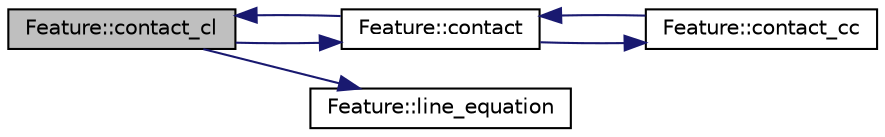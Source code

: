 digraph "Feature::contact_cl"
{
 // LATEX_PDF_SIZE
  edge [fontname="Helvetica",fontsize="10",labelfontname="Helvetica",labelfontsize="10"];
  node [fontname="Helvetica",fontsize="10",shape=record];
  rankdir="LR";
  Node1 [label="Feature::contact_cl",height=0.2,width=0.4,color="black", fillcolor="grey75", style="filled", fontcolor="black",tooltip=" "];
  Node1 -> Node2 [color="midnightblue",fontsize="10",style="solid",fontname="Helvetica"];
  Node2 [label="Feature::contact",height=0.2,width=0.4,color="black", fillcolor="white", style="filled",URL="$d7/d76/class_feature.html#a18d082c37b8239da9280d984b1bf3d6d",tooltip=" "];
  Node2 -> Node3 [color="midnightblue",fontsize="10",style="solid",fontname="Helvetica"];
  Node3 [label="Feature::contact_cc",height=0.2,width=0.4,color="black", fillcolor="white", style="filled",URL="$d7/d76/class_feature.html#a3b7421201888e6259d53d89898bfda80",tooltip=" "];
  Node3 -> Node2 [color="midnightblue",fontsize="10",style="solid",fontname="Helvetica"];
  Node2 -> Node1 [color="midnightblue",fontsize="10",style="solid",fontname="Helvetica"];
  Node1 -> Node4 [color="midnightblue",fontsize="10",style="solid",fontname="Helvetica"];
  Node4 [label="Feature::line_equation",height=0.2,width=0.4,color="black", fillcolor="white", style="filled",URL="$d7/d76/class_feature.html#acb1e9d500c75d6ac02b18e2ea5b07806",tooltip=" "];
}
